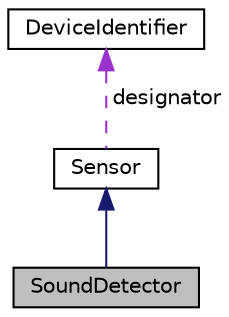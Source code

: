 digraph "SoundDetector"
{
 // INTERACTIVE_SVG=YES
 // LATEX_PDF_SIZE
  edge [fontname="Helvetica",fontsize="10",labelfontname="Helvetica",labelfontsize="10"];
  node [fontname="Helvetica",fontsize="10",shape=record];
  Node2 [label="SoundDetector",height=0.2,width=0.4,color="black", fillcolor="grey75", style="filled", fontcolor="black",tooltip="the sound detector class, extends Sensor"];
  Node3 -> Node2 [dir="back",color="midnightblue",fontsize="10",style="solid",fontname="Helvetica"];
  Node3 [label="Sensor",height=0.2,width=0.4,color="black", fillcolor="white", style="filled",URL="$class_sensor.html",tooltip="the C++ Sensor object"];
  Node4 -> Node3 [dir="back",color="darkorchid3",fontsize="10",style="dashed",label=" designator" ,fontname="Helvetica"];
  Node4 [label="DeviceIdentifier",height=0.2,width=0.4,color="black", fillcolor="white", style="filled",URL="$class_device_identifier.html",tooltip=" "];
}
